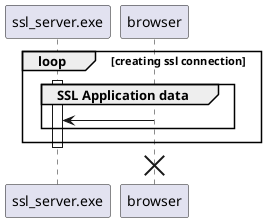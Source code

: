 {
  "sha1": "bu3o20brvy8lm864bil504habl84sg2",
  "insertion": {
    "when": "2024-05-30T20:48:22.162Z",
    "user": "plantuml@gmail.com"
  }
}
@startuml
!pragma teoz true

loop creating ssl connection

activate ssl_server.exe
group SSL Application data
browser -> ssl_server.exe
end /' SSL Application data '/

deactivate ssl_server.exe

end /' endloop '/

destroy browser

@enduml
